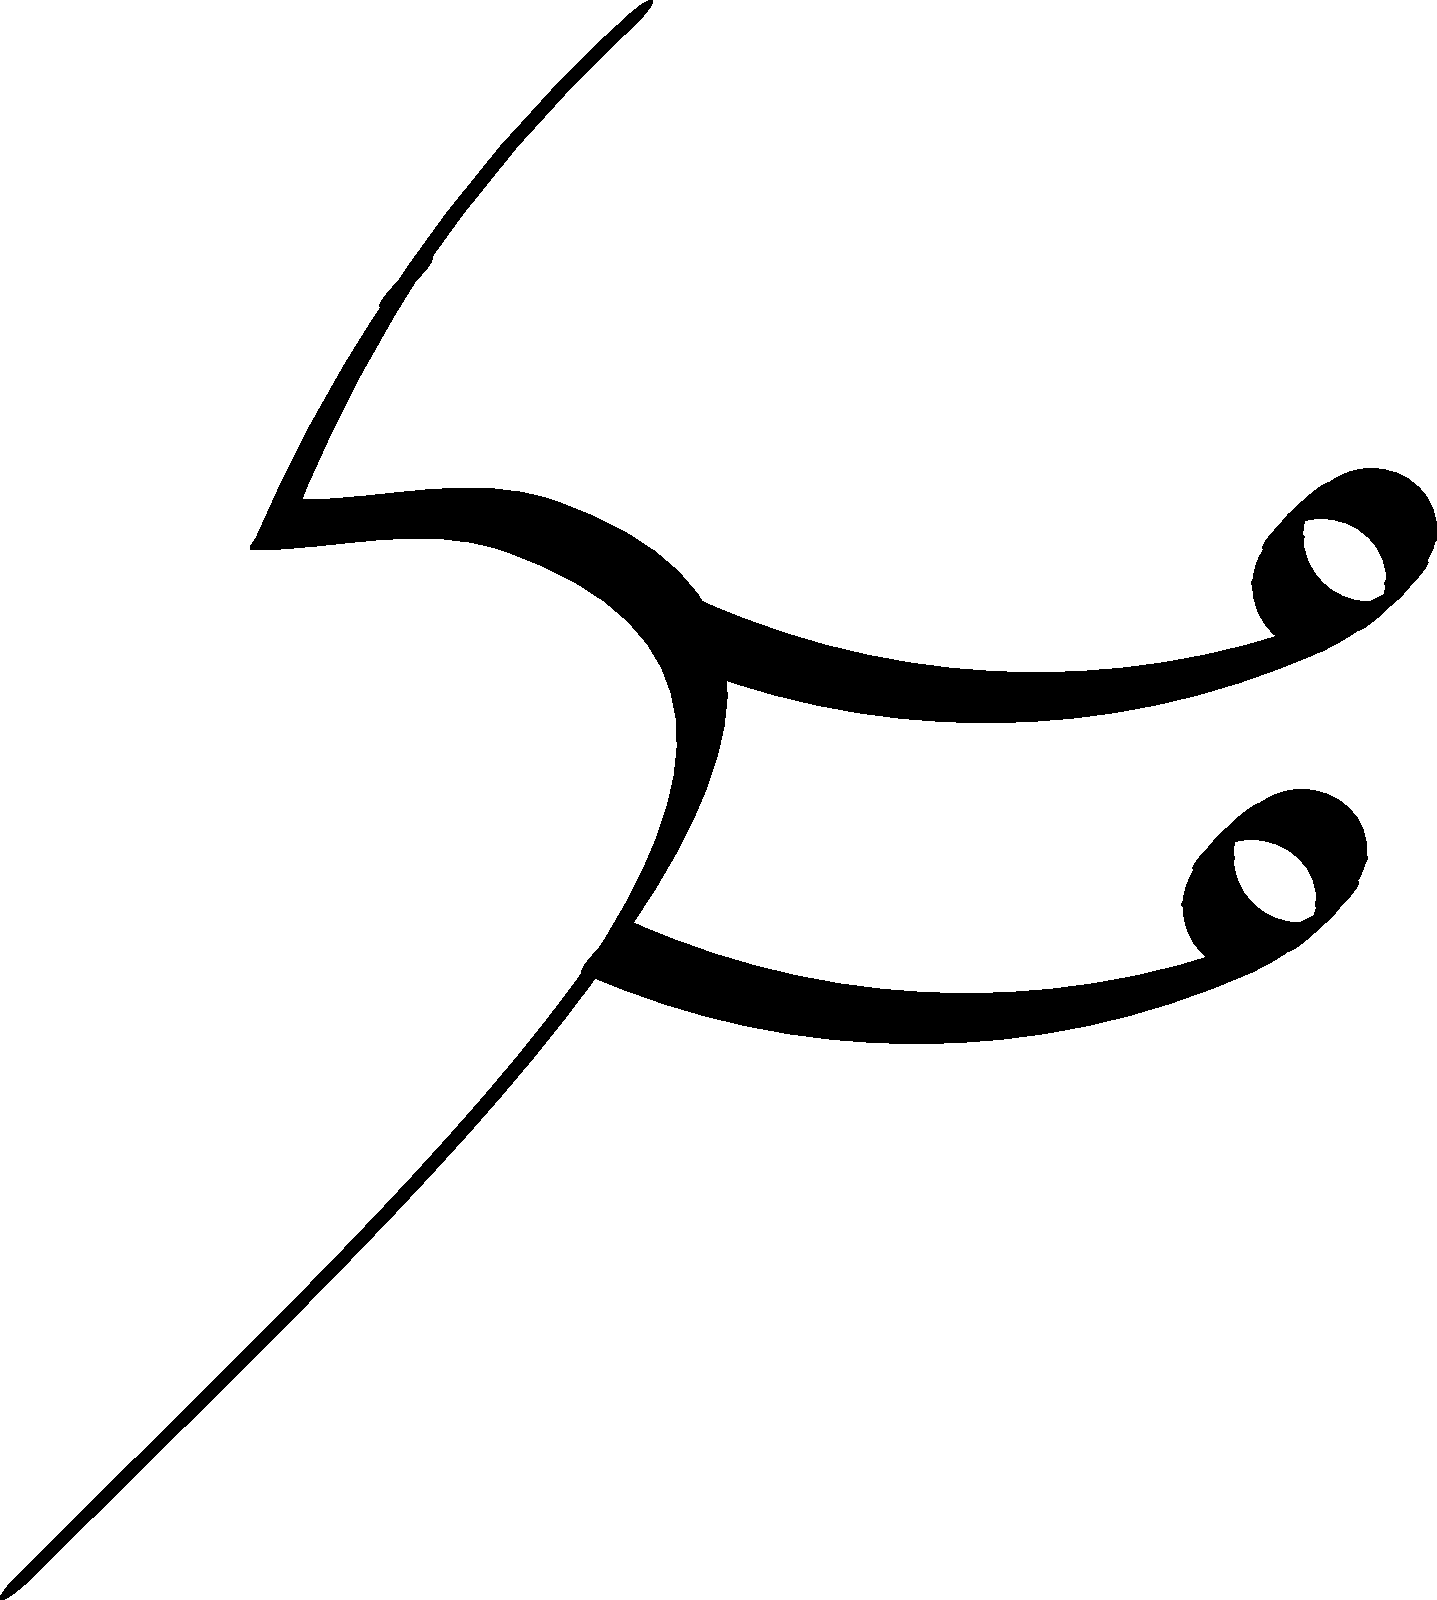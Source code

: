 unitsize(5);
pen slanty = makepen(scale(5)*slant(1.0)*xscale(0.333)*circle((0,0),2.5));
path small_curl = scale(2/3)*((0,0)..(100,0)..(110,10)..(100,20)..(90,10)..(100,0));
path bolt = (40,55)..{S+SW}(5,5){E}..(30,5)..{SW}(-20,-100);
draw(bolt, slanty);
pair p1 = point(bolt, 13/6);
pair p2 = point(bolt, 15/6);
draw(shift(p1)*small_curl, slanty);
draw(shift(p2)*small_curl, slanty);
